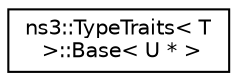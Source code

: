 digraph "Graphical Class Hierarchy"
{
 // LATEX_PDF_SIZE
  edge [fontname="Helvetica",fontsize="10",labelfontname="Helvetica",labelfontsize="10"];
  node [fontname="Helvetica",fontsize="10",shape=record];
  rankdir="LR";
  Node0 [label="ns3::TypeTraits\< T\l \>::Base\< U * \>",height=0.2,width=0.4,color="black", fillcolor="white", style="filled",URL="$structns3_1_1_type_traits_1_1_base_3_01_u_01_5_01_4.html",tooltip="Base type, after removing *."];
}
